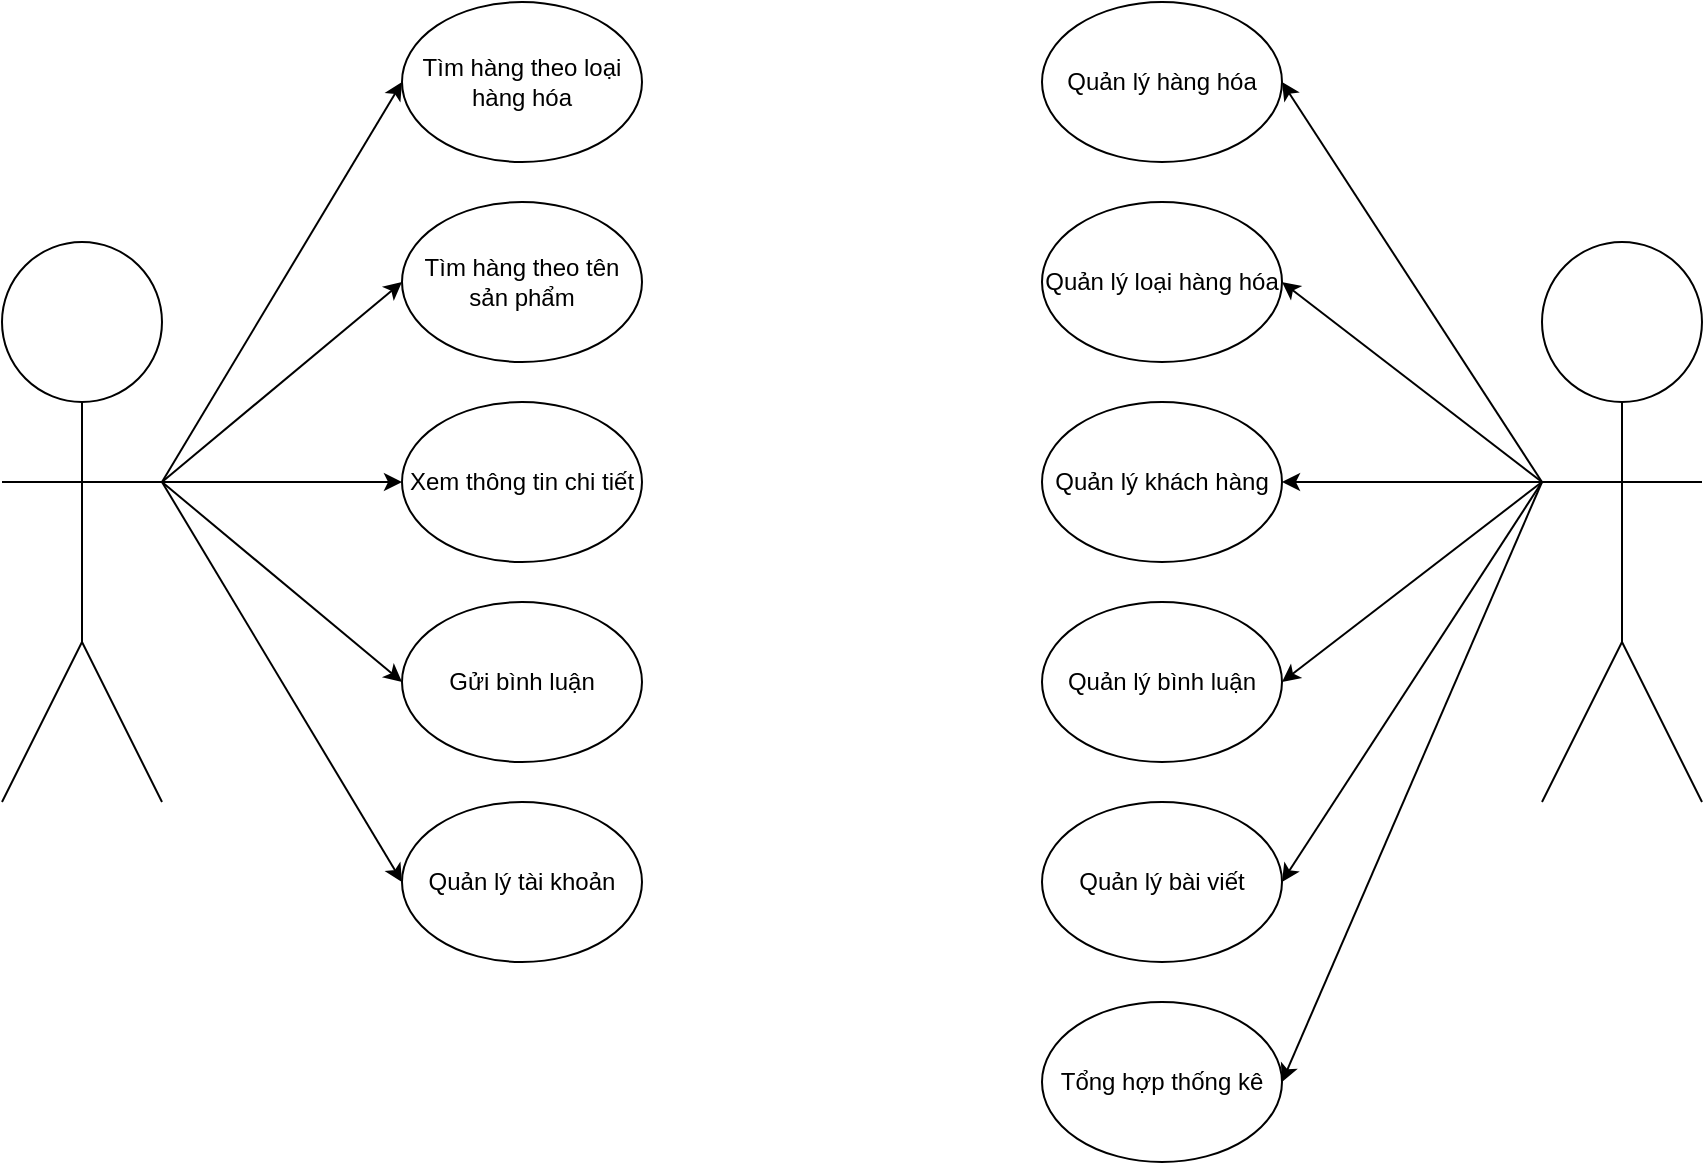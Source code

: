 <mxfile version="21.6.5" type="github">
  <diagram name="Page-1" id="K79LgaUpdWa_6wu1WZ4H">
    <mxGraphModel dx="1311" dy="666" grid="1" gridSize="10" guides="1" tooltips="1" connect="1" arrows="1" fold="1" page="1" pageScale="1" pageWidth="850" pageHeight="1100" math="0" shadow="0">
      <root>
        <mxCell id="0" />
        <mxCell id="1" parent="0" />
        <mxCell id="Gx8-pmB0b3CI8UGpHdBK-13" value="Tìm hàng theo loại hàng hóa" style="ellipse;whiteSpace=wrap;html=1;" vertex="1" parent="1">
          <mxGeometry x="200" y="200" width="120" height="80" as="geometry" />
        </mxCell>
        <mxCell id="Gx8-pmB0b3CI8UGpHdBK-14" value="Tìm hàng theo tên sản phẩm" style="ellipse;whiteSpace=wrap;html=1;" vertex="1" parent="1">
          <mxGeometry x="200" y="300" width="120" height="80" as="geometry" />
        </mxCell>
        <mxCell id="Gx8-pmB0b3CI8UGpHdBK-15" value="Xem thông tin chi tiết&lt;br&gt;" style="ellipse;whiteSpace=wrap;html=1;" vertex="1" parent="1">
          <mxGeometry x="200" y="400" width="120" height="80" as="geometry" />
        </mxCell>
        <mxCell id="Gx8-pmB0b3CI8UGpHdBK-16" value="Gửi bình luận" style="ellipse;whiteSpace=wrap;html=1;" vertex="1" parent="1">
          <mxGeometry x="200" y="500" width="120" height="80" as="geometry" />
        </mxCell>
        <mxCell id="Gx8-pmB0b3CI8UGpHdBK-17" value="Quản lý hàng hóa" style="ellipse;whiteSpace=wrap;html=1;" vertex="1" parent="1">
          <mxGeometry x="520" y="200" width="120" height="80" as="geometry" />
        </mxCell>
        <mxCell id="Gx8-pmB0b3CI8UGpHdBK-18" value="Quản lý loại hàng hóa" style="ellipse;whiteSpace=wrap;html=1;" vertex="1" parent="1">
          <mxGeometry x="520" y="300" width="120" height="80" as="geometry" />
        </mxCell>
        <mxCell id="Gx8-pmB0b3CI8UGpHdBK-19" value="Quản lý khách hàng" style="ellipse;whiteSpace=wrap;html=1;" vertex="1" parent="1">
          <mxGeometry x="520" y="400" width="120" height="80" as="geometry" />
        </mxCell>
        <mxCell id="Gx8-pmB0b3CI8UGpHdBK-20" value="Quản lý bình luận" style="ellipse;whiteSpace=wrap;html=1;" vertex="1" parent="1">
          <mxGeometry x="520" y="500" width="120" height="80" as="geometry" />
        </mxCell>
        <mxCell id="Gx8-pmB0b3CI8UGpHdBK-21" value="Quản lý tài khoản" style="ellipse;whiteSpace=wrap;html=1;" vertex="1" parent="1">
          <mxGeometry x="200" y="600" width="120" height="80" as="geometry" />
        </mxCell>
        <mxCell id="Gx8-pmB0b3CI8UGpHdBK-22" value="Quản lý bài viết" style="ellipse;whiteSpace=wrap;html=1;" vertex="1" parent="1">
          <mxGeometry x="520" y="600" width="120" height="80" as="geometry" />
        </mxCell>
        <mxCell id="Gx8-pmB0b3CI8UGpHdBK-23" value="Tổng hợp thống kê" style="ellipse;whiteSpace=wrap;html=1;" vertex="1" parent="1">
          <mxGeometry x="520" y="700" width="120" height="80" as="geometry" />
        </mxCell>
        <mxCell id="Gx8-pmB0b3CI8UGpHdBK-24" value="" style="group" vertex="1" connectable="0" parent="1">
          <mxGeometry y="320" width="80" height="280" as="geometry" />
        </mxCell>
        <mxCell id="Gx8-pmB0b3CI8UGpHdBK-1" value="" style="ellipse;whiteSpace=wrap;html=1;aspect=fixed;" vertex="1" parent="Gx8-pmB0b3CI8UGpHdBK-24">
          <mxGeometry width="80" height="80" as="geometry" />
        </mxCell>
        <mxCell id="Gx8-pmB0b3CI8UGpHdBK-2" value="" style="endArrow=none;html=1;rounded=0;entryX=0.5;entryY=1;entryDx=0;entryDy=0;" edge="1" parent="Gx8-pmB0b3CI8UGpHdBK-24" target="Gx8-pmB0b3CI8UGpHdBK-1">
          <mxGeometry width="50" height="50" relative="1" as="geometry">
            <mxPoint x="40" y="200" as="sourcePoint" />
            <mxPoint x="50" y="120" as="targetPoint" />
          </mxGeometry>
        </mxCell>
        <mxCell id="Gx8-pmB0b3CI8UGpHdBK-3" value="" style="endArrow=none;html=1;rounded=0;" edge="1" parent="Gx8-pmB0b3CI8UGpHdBK-24">
          <mxGeometry width="50" height="50" relative="1" as="geometry">
            <mxPoint y="120" as="sourcePoint" />
            <mxPoint x="40" y="120" as="targetPoint" />
          </mxGeometry>
        </mxCell>
        <mxCell id="Gx8-pmB0b3CI8UGpHdBK-4" value="" style="endArrow=none;html=1;rounded=0;" edge="1" parent="Gx8-pmB0b3CI8UGpHdBK-24">
          <mxGeometry width="50" height="50" relative="1" as="geometry">
            <mxPoint x="40" y="120" as="sourcePoint" />
            <mxPoint x="80" y="120" as="targetPoint" />
          </mxGeometry>
        </mxCell>
        <mxCell id="Gx8-pmB0b3CI8UGpHdBK-5" value="" style="endArrow=none;html=1;rounded=0;" edge="1" parent="Gx8-pmB0b3CI8UGpHdBK-24">
          <mxGeometry width="50" height="50" relative="1" as="geometry">
            <mxPoint y="280" as="sourcePoint" />
            <mxPoint x="40" y="200" as="targetPoint" />
          </mxGeometry>
        </mxCell>
        <mxCell id="Gx8-pmB0b3CI8UGpHdBK-6" value="" style="endArrow=none;html=1;rounded=0;" edge="1" parent="Gx8-pmB0b3CI8UGpHdBK-24">
          <mxGeometry width="50" height="50" relative="1" as="geometry">
            <mxPoint x="80" y="280" as="sourcePoint" />
            <mxPoint x="40" y="200" as="targetPoint" />
          </mxGeometry>
        </mxCell>
        <mxCell id="Gx8-pmB0b3CI8UGpHdBK-25" value="" style="group" vertex="1" connectable="0" parent="1">
          <mxGeometry x="770" y="320" width="80" height="280" as="geometry" />
        </mxCell>
        <mxCell id="Gx8-pmB0b3CI8UGpHdBK-7" value="" style="ellipse;whiteSpace=wrap;html=1;aspect=fixed;" vertex="1" parent="Gx8-pmB0b3CI8UGpHdBK-25">
          <mxGeometry width="80" height="80" as="geometry" />
        </mxCell>
        <mxCell id="Gx8-pmB0b3CI8UGpHdBK-8" value="" style="endArrow=none;html=1;rounded=0;entryX=0.5;entryY=1;entryDx=0;entryDy=0;" edge="1" parent="Gx8-pmB0b3CI8UGpHdBK-25" target="Gx8-pmB0b3CI8UGpHdBK-7">
          <mxGeometry width="50" height="50" relative="1" as="geometry">
            <mxPoint x="40" y="200" as="sourcePoint" />
            <mxPoint x="50" y="120" as="targetPoint" />
          </mxGeometry>
        </mxCell>
        <mxCell id="Gx8-pmB0b3CI8UGpHdBK-9" value="" style="endArrow=none;html=1;rounded=0;" edge="1" parent="Gx8-pmB0b3CI8UGpHdBK-25">
          <mxGeometry width="50" height="50" relative="1" as="geometry">
            <mxPoint y="120" as="sourcePoint" />
            <mxPoint x="40" y="120" as="targetPoint" />
          </mxGeometry>
        </mxCell>
        <mxCell id="Gx8-pmB0b3CI8UGpHdBK-10" value="" style="endArrow=none;html=1;rounded=0;" edge="1" parent="Gx8-pmB0b3CI8UGpHdBK-25">
          <mxGeometry width="50" height="50" relative="1" as="geometry">
            <mxPoint x="40" y="120" as="sourcePoint" />
            <mxPoint x="80" y="120" as="targetPoint" />
          </mxGeometry>
        </mxCell>
        <mxCell id="Gx8-pmB0b3CI8UGpHdBK-11" value="" style="endArrow=none;html=1;rounded=0;" edge="1" parent="Gx8-pmB0b3CI8UGpHdBK-25">
          <mxGeometry width="50" height="50" relative="1" as="geometry">
            <mxPoint y="280" as="sourcePoint" />
            <mxPoint x="40" y="200" as="targetPoint" />
          </mxGeometry>
        </mxCell>
        <mxCell id="Gx8-pmB0b3CI8UGpHdBK-12" value="" style="endArrow=none;html=1;rounded=0;" edge="1" parent="Gx8-pmB0b3CI8UGpHdBK-25">
          <mxGeometry width="50" height="50" relative="1" as="geometry">
            <mxPoint x="80" y="280" as="sourcePoint" />
            <mxPoint x="40" y="200" as="targetPoint" />
          </mxGeometry>
        </mxCell>
        <mxCell id="Gx8-pmB0b3CI8UGpHdBK-26" value="" style="endArrow=classic;html=1;rounded=0;entryX=0;entryY=0.5;entryDx=0;entryDy=0;" edge="1" parent="1" target="Gx8-pmB0b3CI8UGpHdBK-13">
          <mxGeometry width="50" height="50" relative="1" as="geometry">
            <mxPoint x="80" y="440" as="sourcePoint" />
            <mxPoint x="130" y="390" as="targetPoint" />
          </mxGeometry>
        </mxCell>
        <mxCell id="Gx8-pmB0b3CI8UGpHdBK-27" value="" style="endArrow=classic;html=1;rounded=0;entryX=0;entryY=0.5;entryDx=0;entryDy=0;" edge="1" parent="1" target="Gx8-pmB0b3CI8UGpHdBK-14">
          <mxGeometry width="50" height="50" relative="1" as="geometry">
            <mxPoint x="80" y="440" as="sourcePoint" />
            <mxPoint x="210" y="250" as="targetPoint" />
          </mxGeometry>
        </mxCell>
        <mxCell id="Gx8-pmB0b3CI8UGpHdBK-28" value="" style="endArrow=classic;html=1;rounded=0;entryX=0;entryY=0.5;entryDx=0;entryDy=0;" edge="1" parent="1" target="Gx8-pmB0b3CI8UGpHdBK-15">
          <mxGeometry width="50" height="50" relative="1" as="geometry">
            <mxPoint x="80" y="440" as="sourcePoint" />
            <mxPoint x="390" y="360" as="targetPoint" />
          </mxGeometry>
        </mxCell>
        <mxCell id="Gx8-pmB0b3CI8UGpHdBK-29" value="" style="endArrow=classic;html=1;rounded=0;entryX=0;entryY=0.5;entryDx=0;entryDy=0;" edge="1" parent="1" target="Gx8-pmB0b3CI8UGpHdBK-16">
          <mxGeometry width="50" height="50" relative="1" as="geometry">
            <mxPoint x="80" y="440" as="sourcePoint" />
            <mxPoint x="390" y="360" as="targetPoint" />
          </mxGeometry>
        </mxCell>
        <mxCell id="Gx8-pmB0b3CI8UGpHdBK-30" value="" style="endArrow=classic;html=1;rounded=0;entryX=0;entryY=0.5;entryDx=0;entryDy=0;" edge="1" parent="1" target="Gx8-pmB0b3CI8UGpHdBK-21">
          <mxGeometry width="50" height="50" relative="1" as="geometry">
            <mxPoint x="80" y="440" as="sourcePoint" />
            <mxPoint x="390" y="360" as="targetPoint" />
          </mxGeometry>
        </mxCell>
        <mxCell id="Gx8-pmB0b3CI8UGpHdBK-31" value="" style="endArrow=classic;html=1;rounded=0;entryX=1;entryY=0.5;entryDx=0;entryDy=0;" edge="1" parent="1" target="Gx8-pmB0b3CI8UGpHdBK-17">
          <mxGeometry width="50" height="50" relative="1" as="geometry">
            <mxPoint x="770" y="440" as="sourcePoint" />
            <mxPoint x="390" y="470" as="targetPoint" />
          </mxGeometry>
        </mxCell>
        <mxCell id="Gx8-pmB0b3CI8UGpHdBK-32" value="" style="endArrow=classic;html=1;rounded=0;entryX=1;entryY=0.5;entryDx=0;entryDy=0;" edge="1" parent="1" target="Gx8-pmB0b3CI8UGpHdBK-18">
          <mxGeometry width="50" height="50" relative="1" as="geometry">
            <mxPoint x="770" y="440" as="sourcePoint" />
            <mxPoint x="390" y="470" as="targetPoint" />
          </mxGeometry>
        </mxCell>
        <mxCell id="Gx8-pmB0b3CI8UGpHdBK-33" value="" style="endArrow=classic;html=1;rounded=0;entryX=1;entryY=0.5;entryDx=0;entryDy=0;" edge="1" parent="1" target="Gx8-pmB0b3CI8UGpHdBK-19">
          <mxGeometry width="50" height="50" relative="1" as="geometry">
            <mxPoint x="770" y="440" as="sourcePoint" />
            <mxPoint x="390" y="470" as="targetPoint" />
          </mxGeometry>
        </mxCell>
        <mxCell id="Gx8-pmB0b3CI8UGpHdBK-34" value="" style="endArrow=classic;html=1;rounded=0;entryX=1;entryY=0.5;entryDx=0;entryDy=0;" edge="1" parent="1" target="Gx8-pmB0b3CI8UGpHdBK-20">
          <mxGeometry width="50" height="50" relative="1" as="geometry">
            <mxPoint x="770" y="440" as="sourcePoint" />
            <mxPoint x="390" y="470" as="targetPoint" />
          </mxGeometry>
        </mxCell>
        <mxCell id="Gx8-pmB0b3CI8UGpHdBK-35" value="" style="endArrow=classic;html=1;rounded=0;entryX=1;entryY=0.5;entryDx=0;entryDy=0;" edge="1" parent="1" target="Gx8-pmB0b3CI8UGpHdBK-22">
          <mxGeometry width="50" height="50" relative="1" as="geometry">
            <mxPoint x="770" y="440" as="sourcePoint" />
            <mxPoint x="390" y="470" as="targetPoint" />
          </mxGeometry>
        </mxCell>
        <mxCell id="Gx8-pmB0b3CI8UGpHdBK-36" value="" style="endArrow=classic;html=1;rounded=0;entryX=1;entryY=0.5;entryDx=0;entryDy=0;" edge="1" parent="1" target="Gx8-pmB0b3CI8UGpHdBK-23">
          <mxGeometry width="50" height="50" relative="1" as="geometry">
            <mxPoint x="770" y="440" as="sourcePoint" />
            <mxPoint x="390" y="470" as="targetPoint" />
          </mxGeometry>
        </mxCell>
      </root>
    </mxGraphModel>
  </diagram>
</mxfile>
